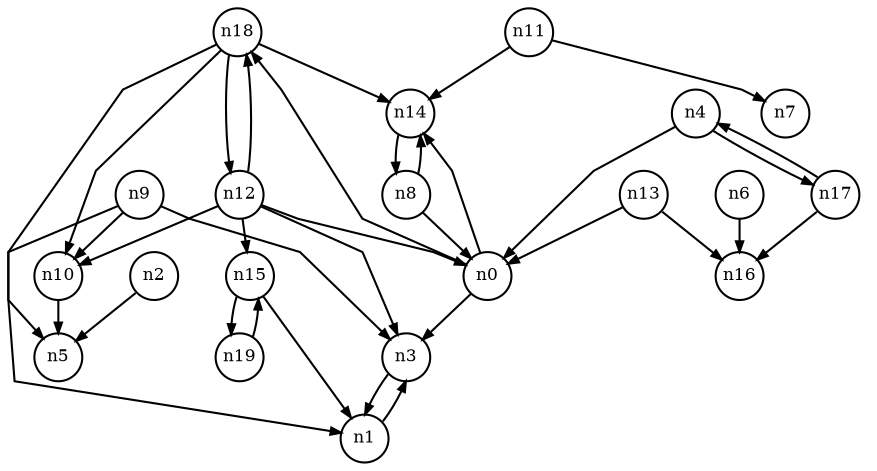 digraph G{
splines=polyline;
ranksep=0.22;
nodesep=0.22;
nodesize=0.16;
fontsize=8
edge [arrowsize=0.5]
node [fontsize=8 shape=circle width=0.32 fixedsize=shape];

n3 -> n1
n0 -> n3
n0 -> n14
n0 -> n18
n14 -> n8
n1 -> n3
n2 -> n5
n4 -> n0
n4 -> n17
n17 -> n16
n17 -> n4
n6 -> n16
n8 -> n0
n8 -> n14
n9 -> n1
n9 -> n3
n9 -> n10
n10 -> n5
n11 -> n7
n11 -> n14
n12 -> n0
n12 -> n3
n12 -> n10
n12 -> n15
n12 -> n18
n15 -> n1
n15 -> n19
n13 -> n0
n13 -> n16
n19 -> n15
n18 -> n5
n18 -> n10
n18 -> n12
n18 -> n14
}
